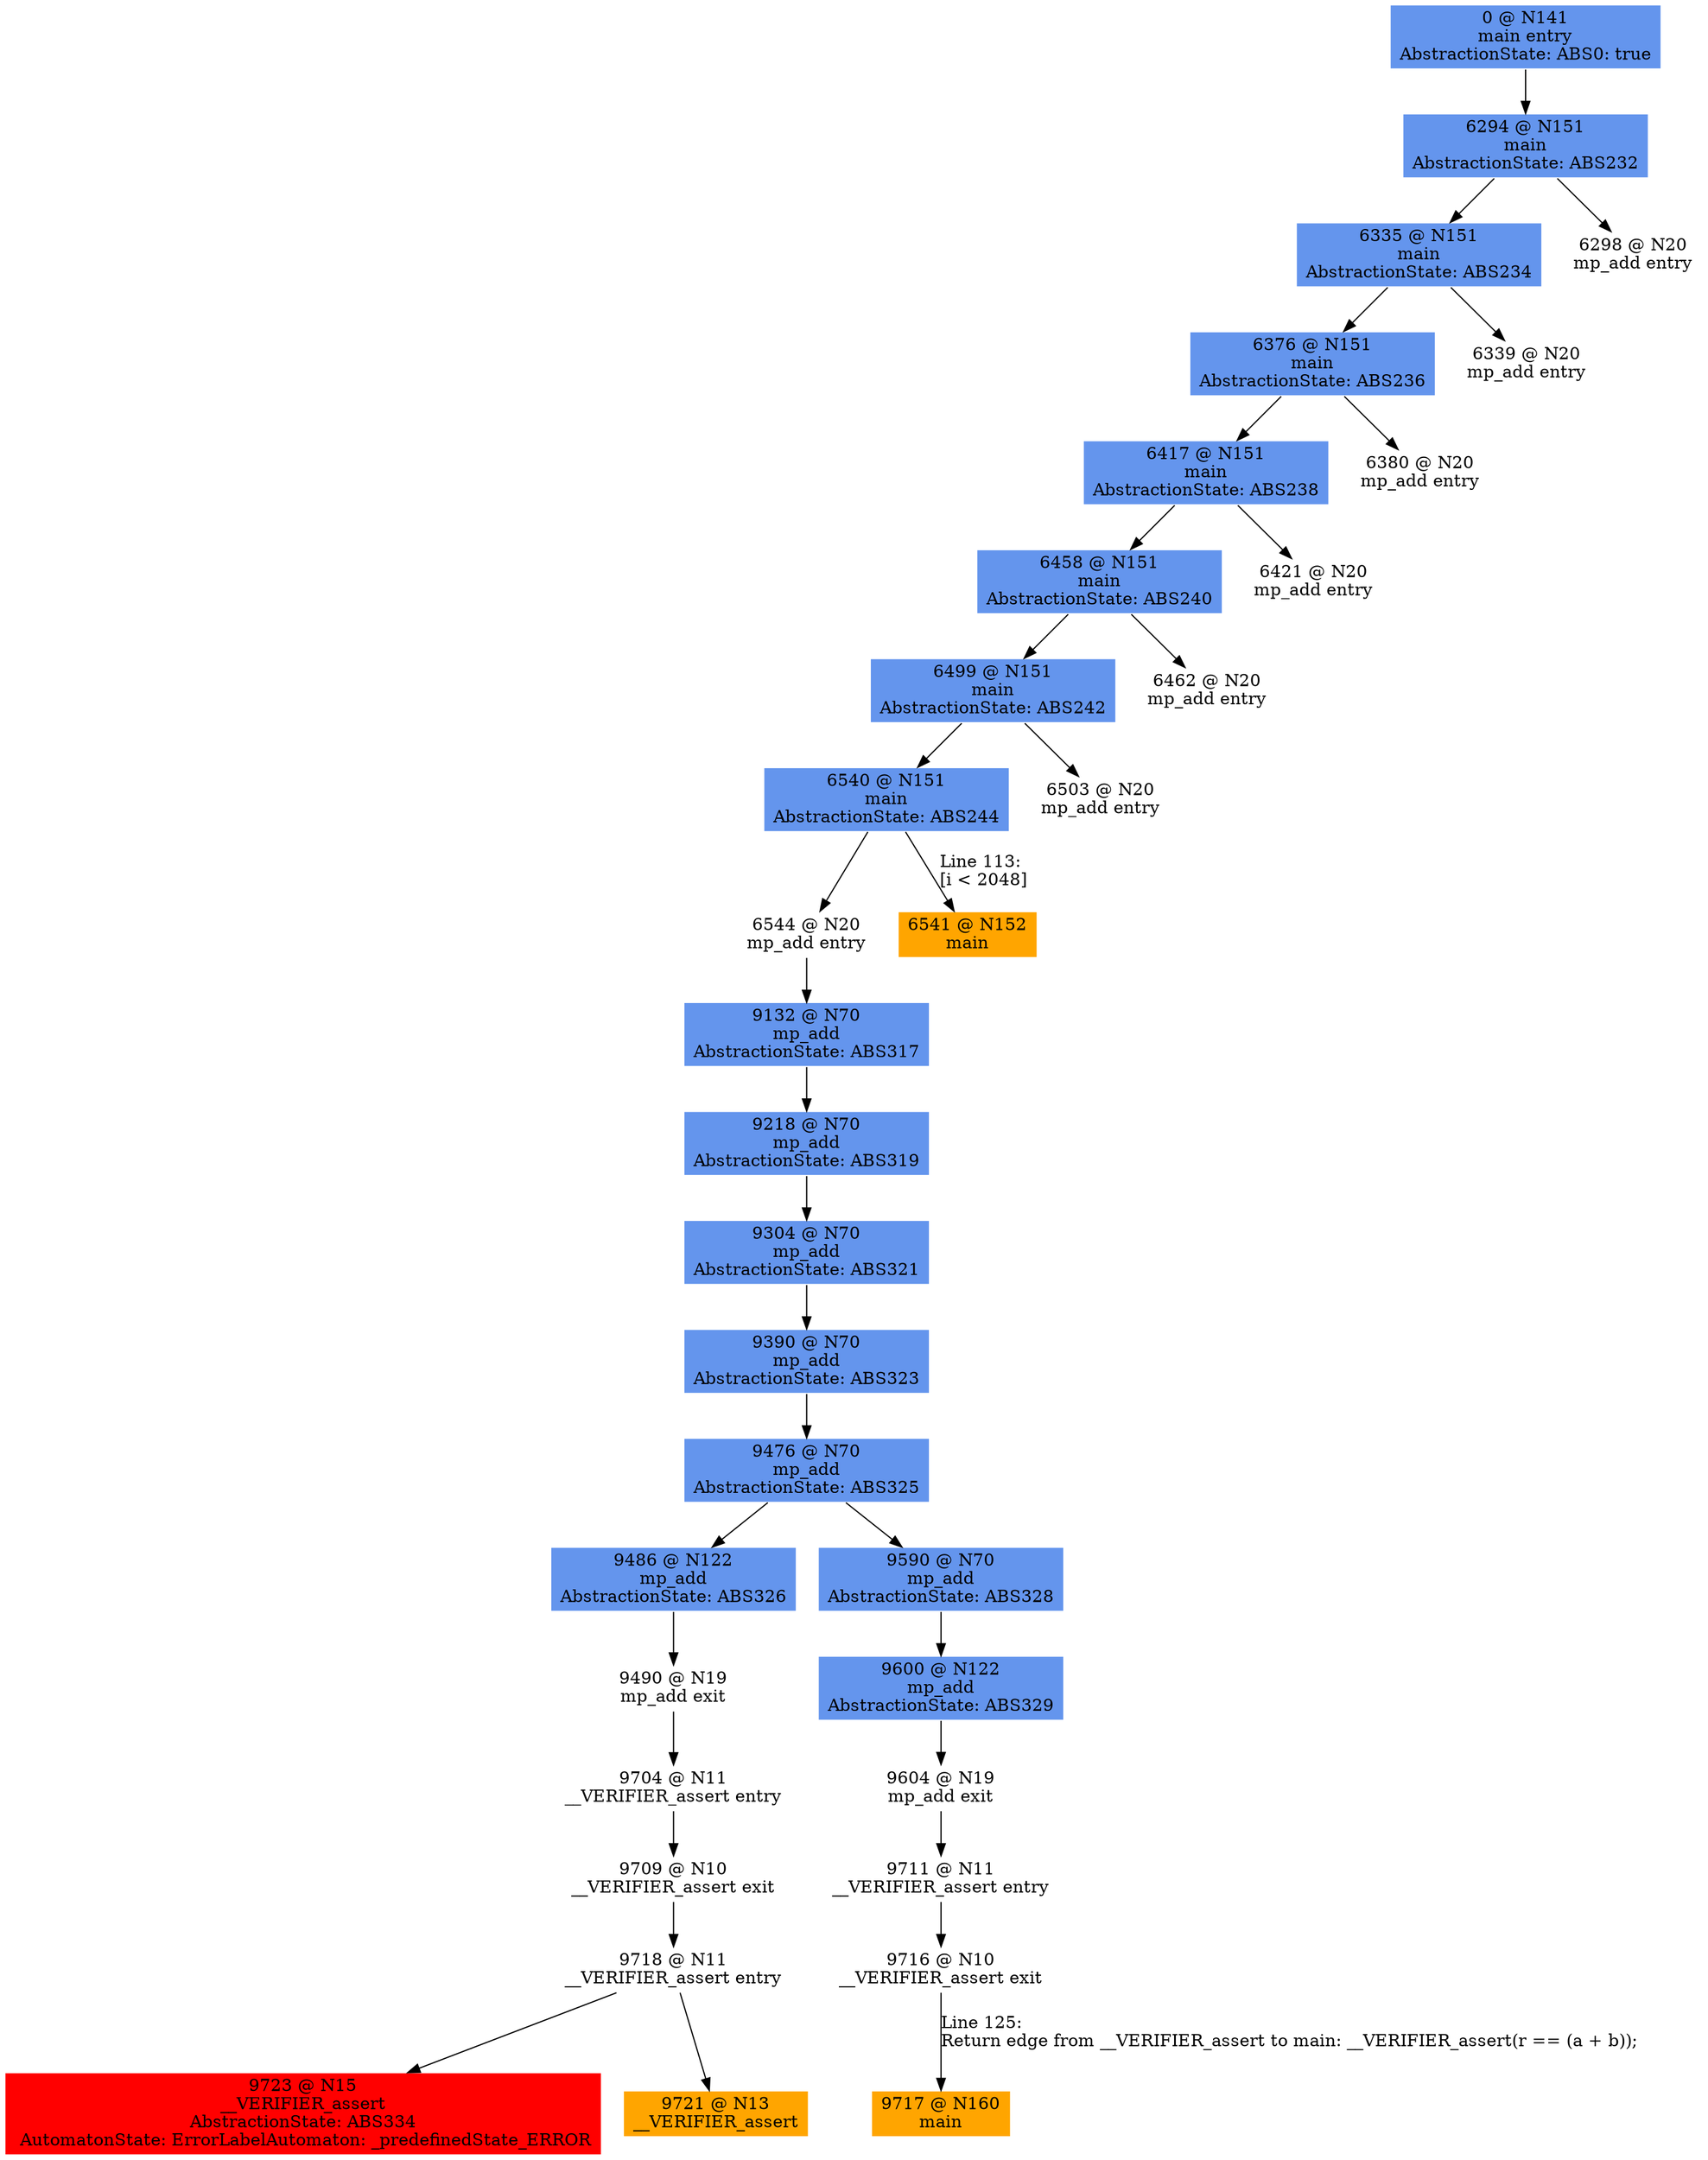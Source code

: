 digraph ARG {
node [style="filled" shape="box" color="white"]
0 [fillcolor="cornflowerblue" label="0 @ N141\nmain entry\nAbstractionState: ABS0: true\n" id="0"]
6294 [fillcolor="cornflowerblue" label="6294 @ N151\nmain\nAbstractionState: ABS232\n" id="6294"]
6335 [fillcolor="cornflowerblue" label="6335 @ N151\nmain\nAbstractionState: ABS234\n" id="6335"]
6376 [fillcolor="cornflowerblue" label="6376 @ N151\nmain\nAbstractionState: ABS236\n" id="6376"]
6417 [fillcolor="cornflowerblue" label="6417 @ N151\nmain\nAbstractionState: ABS238\n" id="6417"]
6458 [fillcolor="cornflowerblue" label="6458 @ N151\nmain\nAbstractionState: ABS240\n" id="6458"]
6499 [fillcolor="cornflowerblue" label="6499 @ N151\nmain\nAbstractionState: ABS242\n" id="6499"]
6540 [fillcolor="cornflowerblue" label="6540 @ N151\nmain\nAbstractionState: ABS244\n" id="6540"]
6544 [label="6544 @ N20\nmp_add entry\n" id="6544"]
9132 [fillcolor="cornflowerblue" label="9132 @ N70\nmp_add\nAbstractionState: ABS317\n" id="9132"]
9218 [fillcolor="cornflowerblue" label="9218 @ N70\nmp_add\nAbstractionState: ABS319\n" id="9218"]
9304 [fillcolor="cornflowerblue" label="9304 @ N70\nmp_add\nAbstractionState: ABS321\n" id="9304"]
9390 [fillcolor="cornflowerblue" label="9390 @ N70\nmp_add\nAbstractionState: ABS323\n" id="9390"]
9476 [fillcolor="cornflowerblue" label="9476 @ N70\nmp_add\nAbstractionState: ABS325\n" id="9476"]
9486 [fillcolor="cornflowerblue" label="9486 @ N122\nmp_add\nAbstractionState: ABS326\n" id="9486"]
9490 [label="9490 @ N19\nmp_add exit\n" id="9490"]
9704 [label="9704 @ N11\n__VERIFIER_assert entry\n" id="9704"]
9709 [label="9709 @ N10\n__VERIFIER_assert exit\n" id="9709"]
9718 [label="9718 @ N11\n__VERIFIER_assert entry\n" id="9718"]
9723 [fillcolor="red" label="9723 @ N15\n__VERIFIER_assert\nAbstractionState: ABS334\n AutomatonState: ErrorLabelAutomaton: _predefinedState_ERROR\n" id="9723"]
9721 [fillcolor="orange" label="9721 @ N13\n__VERIFIER_assert\n" id="9721"]
9590 [fillcolor="cornflowerblue" label="9590 @ N70\nmp_add\nAbstractionState: ABS328\n" id="9590"]
9600 [fillcolor="cornflowerblue" label="9600 @ N122\nmp_add\nAbstractionState: ABS329\n" id="9600"]
9604 [label="9604 @ N19\nmp_add exit\n" id="9604"]
9711 [label="9711 @ N11\n__VERIFIER_assert entry\n" id="9711"]
9716 [label="9716 @ N10\n__VERIFIER_assert exit\n" id="9716"]
9717 [fillcolor="orange" label="9717 @ N160\nmain\n" id="9717"]
6541 [fillcolor="orange" label="6541 @ N152\nmain\n" id="6541"]
6503 [label="6503 @ N20\nmp_add entry\n" id="6503"]
6462 [label="6462 @ N20\nmp_add entry\n" id="6462"]
6421 [label="6421 @ N20\nmp_add entry\n" id="6421"]
6380 [label="6380 @ N20\nmp_add entry\n" id="6380"]
6339 [label="6339 @ N20\nmp_add entry\n" id="6339"]
6298 [label="6298 @ N20\nmp_add entry\n" id="6298"]
0 -> 6294 []
6294 -> 6298 []
6294 -> 6335 []
6335 -> 6339 []
6335 -> 6376 []
6376 -> 6380 []
6376 -> 6417 []
6417 -> 6421 []
6417 -> 6458 []
6458 -> 6462 []
6458 -> 6499 []
6499 -> 6503 []
6499 -> 6540 []
6540 -> 6541 [label="Line 113: \l[i < 2048]\l" id="6540 -> 6541"]
6540 -> 6544 []
6544 -> 9132 []
9132 -> 9218 []
9218 -> 9304 []
9304 -> 9390 []
9390 -> 9476 []
9476 -> 9590 []
9476 -> 9486 []
9486 -> 9490 []
9490 -> 9704 []
9704 -> 9709 []
9709 -> 9718 []
9718 -> 9721 []
9718 -> 9723 []
9590 -> 9600 []
9600 -> 9604 []
9604 -> 9711 []
9711 -> 9716 []
9716 -> 9717 [label="Line 125: \lReturn edge from __VERIFIER_assert to main: __VERIFIER_assert(r == (a + b));\l" id="9716 -> 9717"]
}
